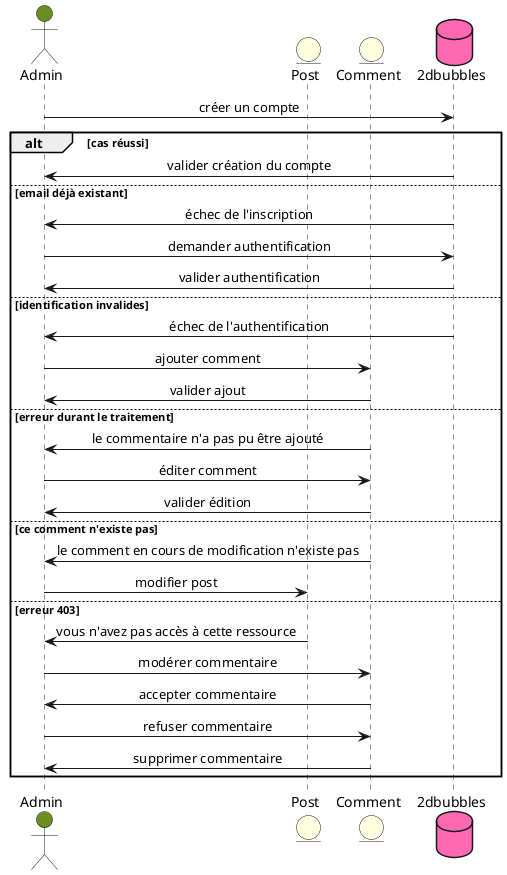 @startuml UserAdminSequence

skinparam responseMessageBelowArrow true
skinparam SequenceMessageAlignment center

actor Admin as Admin #OliveDrab

entity Post as Post #LightYellow
entity Comment as Comment #LightYellow

database 2dbubbles as 2dbubbles #HotPink

Admin -> 2dbubbles: créer un compte
alt cas réussi
2dbubbles-> Admin: valider création du compte
else email déjà existant 
2dbubbles-> Admin: échec de l'inscription

Admin  -> 2dbubbles: demander authentification 
2dbubbles-> Admin: valider authentification 
else identification invalides
2dbubbles-> Admin: échec de l'authentification

Admin  -> Comment: ajouter comment
Comment -> Admin: valider ajout
else erreur durant le traitement
Comment -> Admin: le commentaire n'a pas pu être ajouté

Admin  -> Comment: éditer comment
Comment -> Admin: valider édition
else ce comment n'existe pas
Comment -> Admin: le comment en cours de modification n'existe pas

Admin  -> Post: modifier post
else erreur 403
Post -> Admin: vous n'avez pas accès à cette ressource

Admin  -> Comment: modérer commentaire
Comment -> Admin: accepter commentaire
Admin  -> Comment: refuser commentaire
Comment -> Admin: supprimer commentaire

end
@enduml